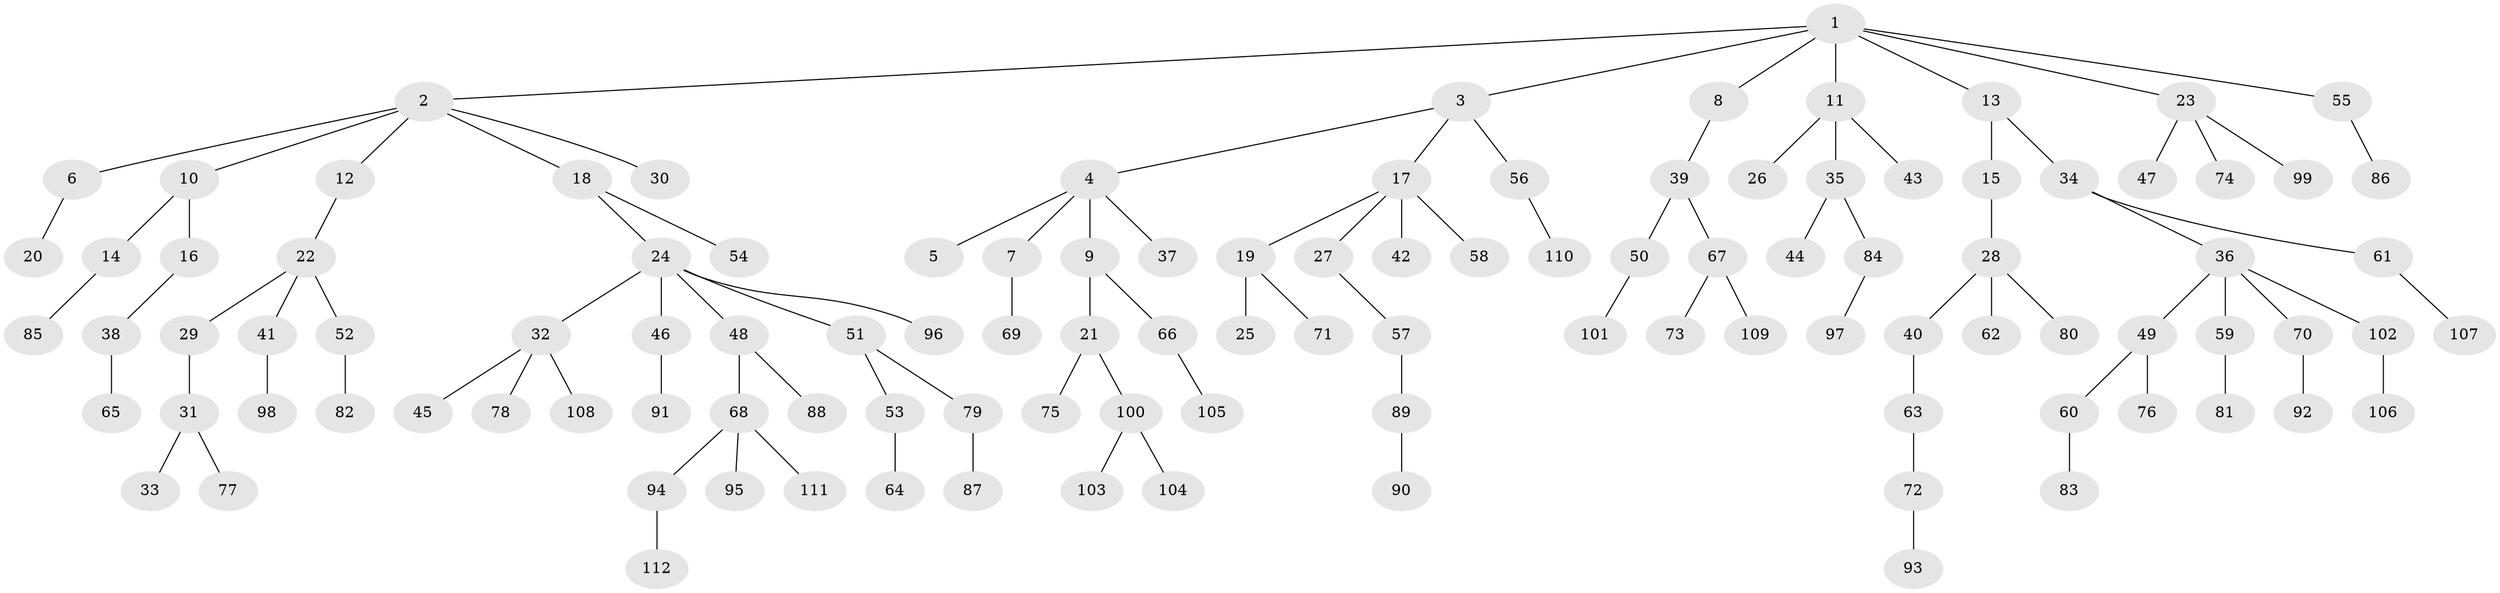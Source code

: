 // coarse degree distribution, {5: 0.022222222222222223, 4: 0.1111111111111111, 2: 0.28888888888888886, 3: 0.06666666666666667, 1: 0.4888888888888889, 6: 0.022222222222222223}
// Generated by graph-tools (version 1.1) at 2025/51/03/04/25 22:51:46]
// undirected, 112 vertices, 111 edges
graph export_dot {
  node [color=gray90,style=filled];
  1;
  2;
  3;
  4;
  5;
  6;
  7;
  8;
  9;
  10;
  11;
  12;
  13;
  14;
  15;
  16;
  17;
  18;
  19;
  20;
  21;
  22;
  23;
  24;
  25;
  26;
  27;
  28;
  29;
  30;
  31;
  32;
  33;
  34;
  35;
  36;
  37;
  38;
  39;
  40;
  41;
  42;
  43;
  44;
  45;
  46;
  47;
  48;
  49;
  50;
  51;
  52;
  53;
  54;
  55;
  56;
  57;
  58;
  59;
  60;
  61;
  62;
  63;
  64;
  65;
  66;
  67;
  68;
  69;
  70;
  71;
  72;
  73;
  74;
  75;
  76;
  77;
  78;
  79;
  80;
  81;
  82;
  83;
  84;
  85;
  86;
  87;
  88;
  89;
  90;
  91;
  92;
  93;
  94;
  95;
  96;
  97;
  98;
  99;
  100;
  101;
  102;
  103;
  104;
  105;
  106;
  107;
  108;
  109;
  110;
  111;
  112;
  1 -- 2;
  1 -- 3;
  1 -- 8;
  1 -- 11;
  1 -- 13;
  1 -- 23;
  1 -- 55;
  2 -- 6;
  2 -- 10;
  2 -- 12;
  2 -- 18;
  2 -- 30;
  3 -- 4;
  3 -- 17;
  3 -- 56;
  4 -- 5;
  4 -- 7;
  4 -- 9;
  4 -- 37;
  6 -- 20;
  7 -- 69;
  8 -- 39;
  9 -- 21;
  9 -- 66;
  10 -- 14;
  10 -- 16;
  11 -- 26;
  11 -- 35;
  11 -- 43;
  12 -- 22;
  13 -- 15;
  13 -- 34;
  14 -- 85;
  15 -- 28;
  16 -- 38;
  17 -- 19;
  17 -- 27;
  17 -- 42;
  17 -- 58;
  18 -- 24;
  18 -- 54;
  19 -- 25;
  19 -- 71;
  21 -- 75;
  21 -- 100;
  22 -- 29;
  22 -- 41;
  22 -- 52;
  23 -- 47;
  23 -- 74;
  23 -- 99;
  24 -- 32;
  24 -- 46;
  24 -- 48;
  24 -- 51;
  24 -- 96;
  27 -- 57;
  28 -- 40;
  28 -- 62;
  28 -- 80;
  29 -- 31;
  31 -- 33;
  31 -- 77;
  32 -- 45;
  32 -- 78;
  32 -- 108;
  34 -- 36;
  34 -- 61;
  35 -- 44;
  35 -- 84;
  36 -- 49;
  36 -- 59;
  36 -- 70;
  36 -- 102;
  38 -- 65;
  39 -- 50;
  39 -- 67;
  40 -- 63;
  41 -- 98;
  46 -- 91;
  48 -- 68;
  48 -- 88;
  49 -- 60;
  49 -- 76;
  50 -- 101;
  51 -- 53;
  51 -- 79;
  52 -- 82;
  53 -- 64;
  55 -- 86;
  56 -- 110;
  57 -- 89;
  59 -- 81;
  60 -- 83;
  61 -- 107;
  63 -- 72;
  66 -- 105;
  67 -- 73;
  67 -- 109;
  68 -- 94;
  68 -- 95;
  68 -- 111;
  70 -- 92;
  72 -- 93;
  79 -- 87;
  84 -- 97;
  89 -- 90;
  94 -- 112;
  100 -- 103;
  100 -- 104;
  102 -- 106;
}

